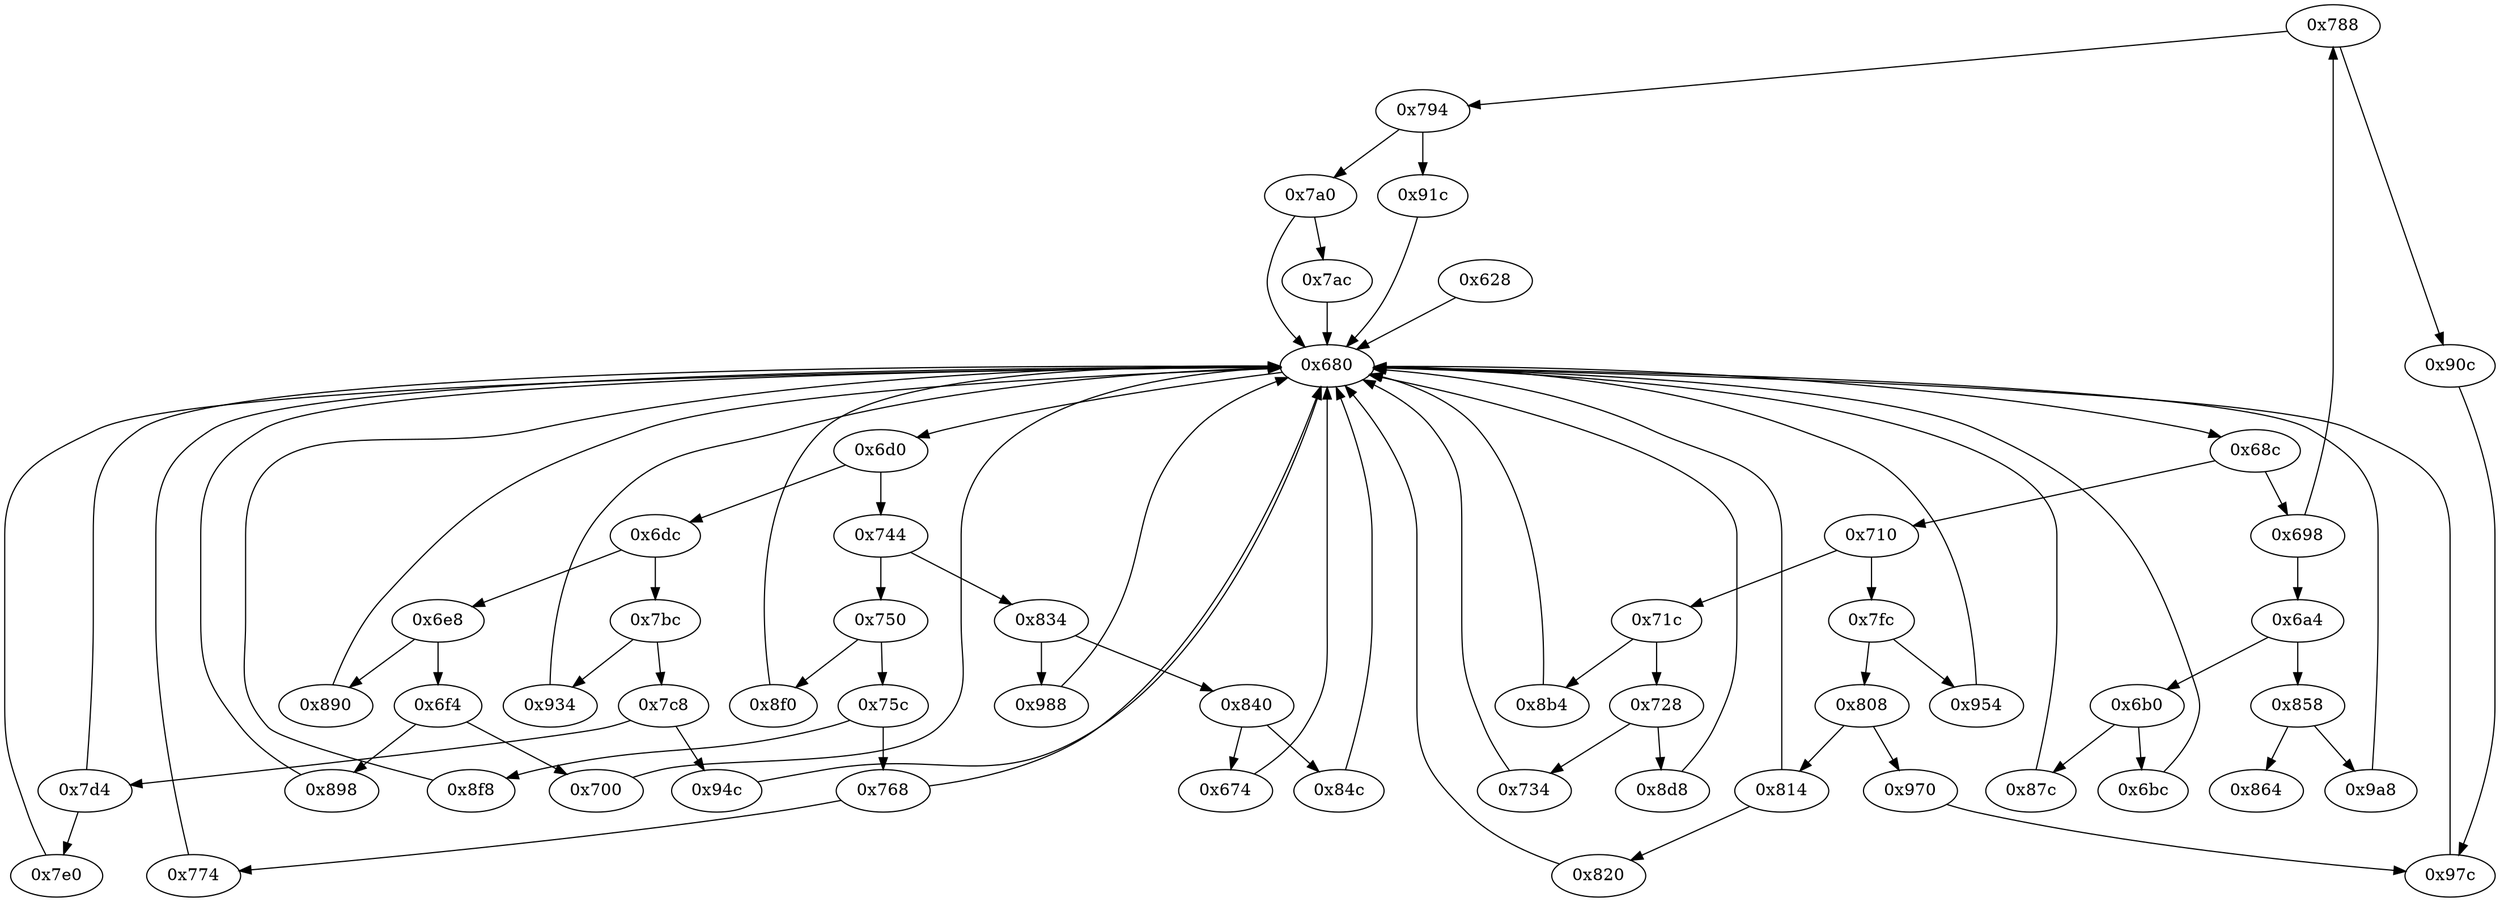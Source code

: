 strict digraph "" {
	"0x788"	 [opcode="[u'ldr', u'cmp', u'b']"];
	"0x794"	 [opcode="[u'ldr', u'cmp', u'b']"];
	"0x788" -> "0x794";
	"0x90c"	 [opcode="[u'ldrb', u'ldr', u'ldr', u'b']"];
	"0x788" -> "0x90c";
	"0x680"	 [opcode="[u'ldr', u'cmp', u'b']"];
	"0x68c"	 [opcode="[u'ldr', u'cmp', u'b']"];
	"0x680" -> "0x68c";
	"0x6d0"	 [opcode="[u'ldr', u'cmp', u'b']"];
	"0x680" -> "0x6d0";
	"0x7fc"	 [opcode="[u'ldr', u'cmp', u'b']"];
	"0x808"	 [opcode="[u'ldr', u'cmp', u'b']"];
	"0x7fc" -> "0x808";
	"0x954"	 [opcode="[u'ldr', u'cmp', u'mov', u'mov', u'strb', u'ldr', u'b']"];
	"0x7fc" -> "0x954";
	"0x7bc"	 [opcode="[u'ldr', u'cmp', u'b']"];
	"0x7c8"	 [opcode="[u'ldr', u'cmp', u'b']"];
	"0x7bc" -> "0x7c8";
	"0x934"	 [opcode="[u'ldr', u'ldr', u'add', u'str', u'ldr', u'b']"];
	"0x7bc" -> "0x934";
	"0x6dc"	 [opcode="[u'ldr', u'cmp', u'b']"];
	"0x6dc" -> "0x7bc";
	"0x6e8"	 [opcode="[u'ldr', u'cmp', u'b']"];
	"0x6dc" -> "0x6e8";
	"0x7e0"	 [opcode="[u'ldr', u'mov', u'mov', u'ldrb', u'str', u'ldr', u'b']"];
	"0x7e0" -> "0x680";
	"0x6a4"	 [opcode="[u'ldr', u'cmp', u'b']"];
	"0x858"	 [opcode="[u'ldr', u'cmp', u'b']"];
	"0x6a4" -> "0x858";
	"0x6b0"	 [opcode="[u'ldr', u'cmp', u'b']"];
	"0x6a4" -> "0x6b0";
	"0x7a0"	 [opcode="[u'ldr', u'cmp', u'b']"];
	"0x7a0" -> "0x680";
	"0x7ac"	 [opcode="[u'ldr', u'str', u'ldr', u'b']"];
	"0x7a0" -> "0x7ac";
	"0x87c"	 [opcode="[u'ldr', u'ldr', u'bl', u'ldr', u'b']"];
	"0x87c" -> "0x680";
	"0x8b4"	 [opcode="[u'str', u'str', u'ldr', u'ldr', u'ldr', u'ldr', u'cmp', u'mov', u'b']"];
	"0x8b4" -> "0x680";
	"0x700"	 [opcode="[u'ldr', u'cmp', u'mov', u'b']"];
	"0x700" -> "0x680";
	"0x710"	 [opcode="[u'ldr', u'cmp', u'b']"];
	"0x710" -> "0x7fc";
	"0x71c"	 [opcode="[u'ldr', u'cmp', u'b']"];
	"0x710" -> "0x71c";
	"0x820"	 [opcode="[u'ldr', u'ldr', u'str', u'ldr', u'b']"];
	"0x820" -> "0x680";
	"0x744"	 [opcode="[u'ldr', u'cmp', u'b']"];
	"0x750"	 [opcode="[u'ldr', u'cmp', u'b']"];
	"0x744" -> "0x750";
	"0x834"	 [opcode="[u'ldr', u'cmp', u'b']"];
	"0x744" -> "0x834";
	"0x674"	 [opcode="[u'ldr', u'cmp', u'ldr']"];
	"0x674" -> "0x680";
	"0x840"	 [opcode="[u'ldr', u'cmp', u'b']"];
	"0x840" -> "0x674";
	"0x84c"	 [opcode="[u'mov', u'mov', u'b']"];
	"0x840" -> "0x84c";
	"0x734"	 [opcode="[u'ldr', u'cmp', u'mov', u'b']"];
	"0x734" -> "0x680";
	"0x814"	 [opcode="[u'ldr', u'cmp', u'b']"];
	"0x808" -> "0x814";
	"0x970"	 [opcode="[u'ldrb', u'ldr', u'ldr']"];
	"0x808" -> "0x970";
	"0x91c"	 [opcode="[u'ldrb', u'ldr', u'ldr', u'cmp', u'mov', u'b']"];
	"0x91c" -> "0x680";
	"0x97c"	 [opcode="[u'cmp', u'mov', u'b']"];
	"0x97c" -> "0x680";
	"0x94c"	 [opcode="[u'ldr', u'b']"];
	"0x7c8" -> "0x94c";
	"0x7d4"	 [opcode="[u'ldr', u'cmp', u'b']"];
	"0x7c8" -> "0x7d4";
	"0x75c"	 [opcode="[u'ldr', u'cmp', u'b']"];
	"0x750" -> "0x75c";
	"0x8f0"	 [opcode="[u'ldr', u'b']"];
	"0x750" -> "0x8f0";
	"0x6bc"	 [opcode="[u'ldr', u'cmp', u'mov', u'mov', u'b']"];
	"0x6bc" -> "0x680";
	"0x774"	 [opcode="[u'ldr', u'mov', u'add', u'ldr', u'b']"];
	"0x774" -> "0x680";
	"0x728"	 [opcode="[u'ldr', u'cmp', u'b']"];
	"0x728" -> "0x734";
	"0x8d8"	 [opcode="[u'ldr', u'ldr', u'bl', u'str', u'ldr', u'b']"];
	"0x728" -> "0x8d8";
	"0x7ac" -> "0x680";
	"0x94c" -> "0x680";
	"0x698"	 [opcode="[u'ldr', u'cmp', u'b']"];
	"0x698" -> "0x788";
	"0x698" -> "0x6a4";
	"0x988"	 [opcode="[u'ldr', u'ldr', u'cmp', u'mov', u'mov', u'strb', u'ldr', u'b']"];
	"0x988" -> "0x680";
	"0x794" -> "0x7a0";
	"0x794" -> "0x91c";
	"0x68c" -> "0x710";
	"0x68c" -> "0x698";
	"0x6f4"	 [opcode="[u'ldr', u'cmp', u'b']"];
	"0x6e8" -> "0x6f4";
	"0x890"	 [opcode="[u'ldr', u'b']"];
	"0x6e8" -> "0x890";
	"0x954" -> "0x680";
	"0x6f4" -> "0x700";
	"0x898"	 [opcode="[u'ldr', u'cmp', u'mov', u'mov', u'strb', u'ldr', u'b']"];
	"0x6f4" -> "0x898";
	"0x898" -> "0x680";
	"0x9a8"	 [opcode="[u'ldr', u'mov', u'b']"];
	"0x9a8" -> "0x680";
	"0x814" -> "0x680";
	"0x814" -> "0x820";
	"0x890" -> "0x680";
	"0x6d0" -> "0x6dc";
	"0x6d0" -> "0x744";
	"0x8f8"	 [opcode="[u'ldr', u'ldr', u'bl', u'ldr', u'b']"];
	"0x8f8" -> "0x680";
	"0x934" -> "0x680";
	"0x858" -> "0x9a8";
	"0x864"	 [opcode="[u'ldr', u'cmp', u'mov', u'sub', u'pop']"];
	"0x858" -> "0x864";
	"0x8d8" -> "0x680";
	"0x834" -> "0x840";
	"0x834" -> "0x988";
	"0x970" -> "0x97c";
	"0x7d4" -> "0x680";
	"0x7d4" -> "0x7e0";
	"0x768"	 [opcode="[u'ldr', u'cmp', u'b']"];
	"0x768" -> "0x680";
	"0x768" -> "0x774";
	"0x6b0" -> "0x87c";
	"0x6b0" -> "0x6bc";
	"0x75c" -> "0x8f8";
	"0x75c" -> "0x768";
	"0x8f0" -> "0x680";
	"0x71c" -> "0x8b4";
	"0x71c" -> "0x728";
	"0x628"	 [opcode="[u'push', u'add', u'sub', u'str', u'add', u'str', u'ldr', u'ldr', u'str', u'ldr', u'ldr', u'ldr', u'ldr', u'add', u'str', u'ldr', \
u'add', u'str', u'b']"];
	"0x628" -> "0x680";
	"0x84c" -> "0x680";
	"0x90c" -> "0x97c";
}
